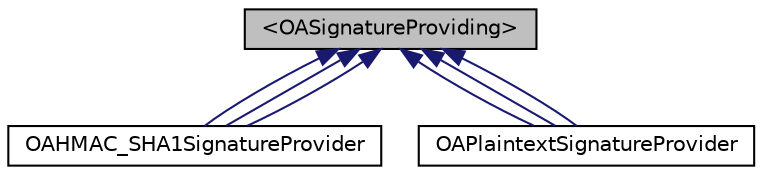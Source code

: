 digraph G
{
  edge [fontname="Helvetica",fontsize="10",labelfontname="Helvetica",labelfontsize="10"];
  node [fontname="Helvetica",fontsize="10",shape=record];
  Node1 [label="\<OASignatureProviding\>",height=0.2,width=0.4,color="black", fillcolor="grey75", style="filled" fontcolor="black"];
  Node1 -> Node2 [dir="back",color="midnightblue",fontsize="10",style="solid"];
  Node2 [label="OAHMAC_SHA1SignatureProvider",height=0.2,width=0.4,color="black", fillcolor="white", style="filled",URL="$interface_o_a_h_m_a_c___s_h_a1_signature_provider.html"];
  Node1 -> Node2 [dir="back",color="midnightblue",fontsize="10",style="solid"];
  Node1 -> Node2 [dir="back",color="midnightblue",fontsize="10",style="solid"];
  Node1 -> Node3 [dir="back",color="midnightblue",fontsize="10",style="solid"];
  Node3 [label="OAPlaintextSignatureProvider",height=0.2,width=0.4,color="black", fillcolor="white", style="filled",URL="$interface_o_a_plaintext_signature_provider.html"];
  Node1 -> Node3 [dir="back",color="midnightblue",fontsize="10",style="solid"];
  Node1 -> Node3 [dir="back",color="midnightblue",fontsize="10",style="solid"];
}
